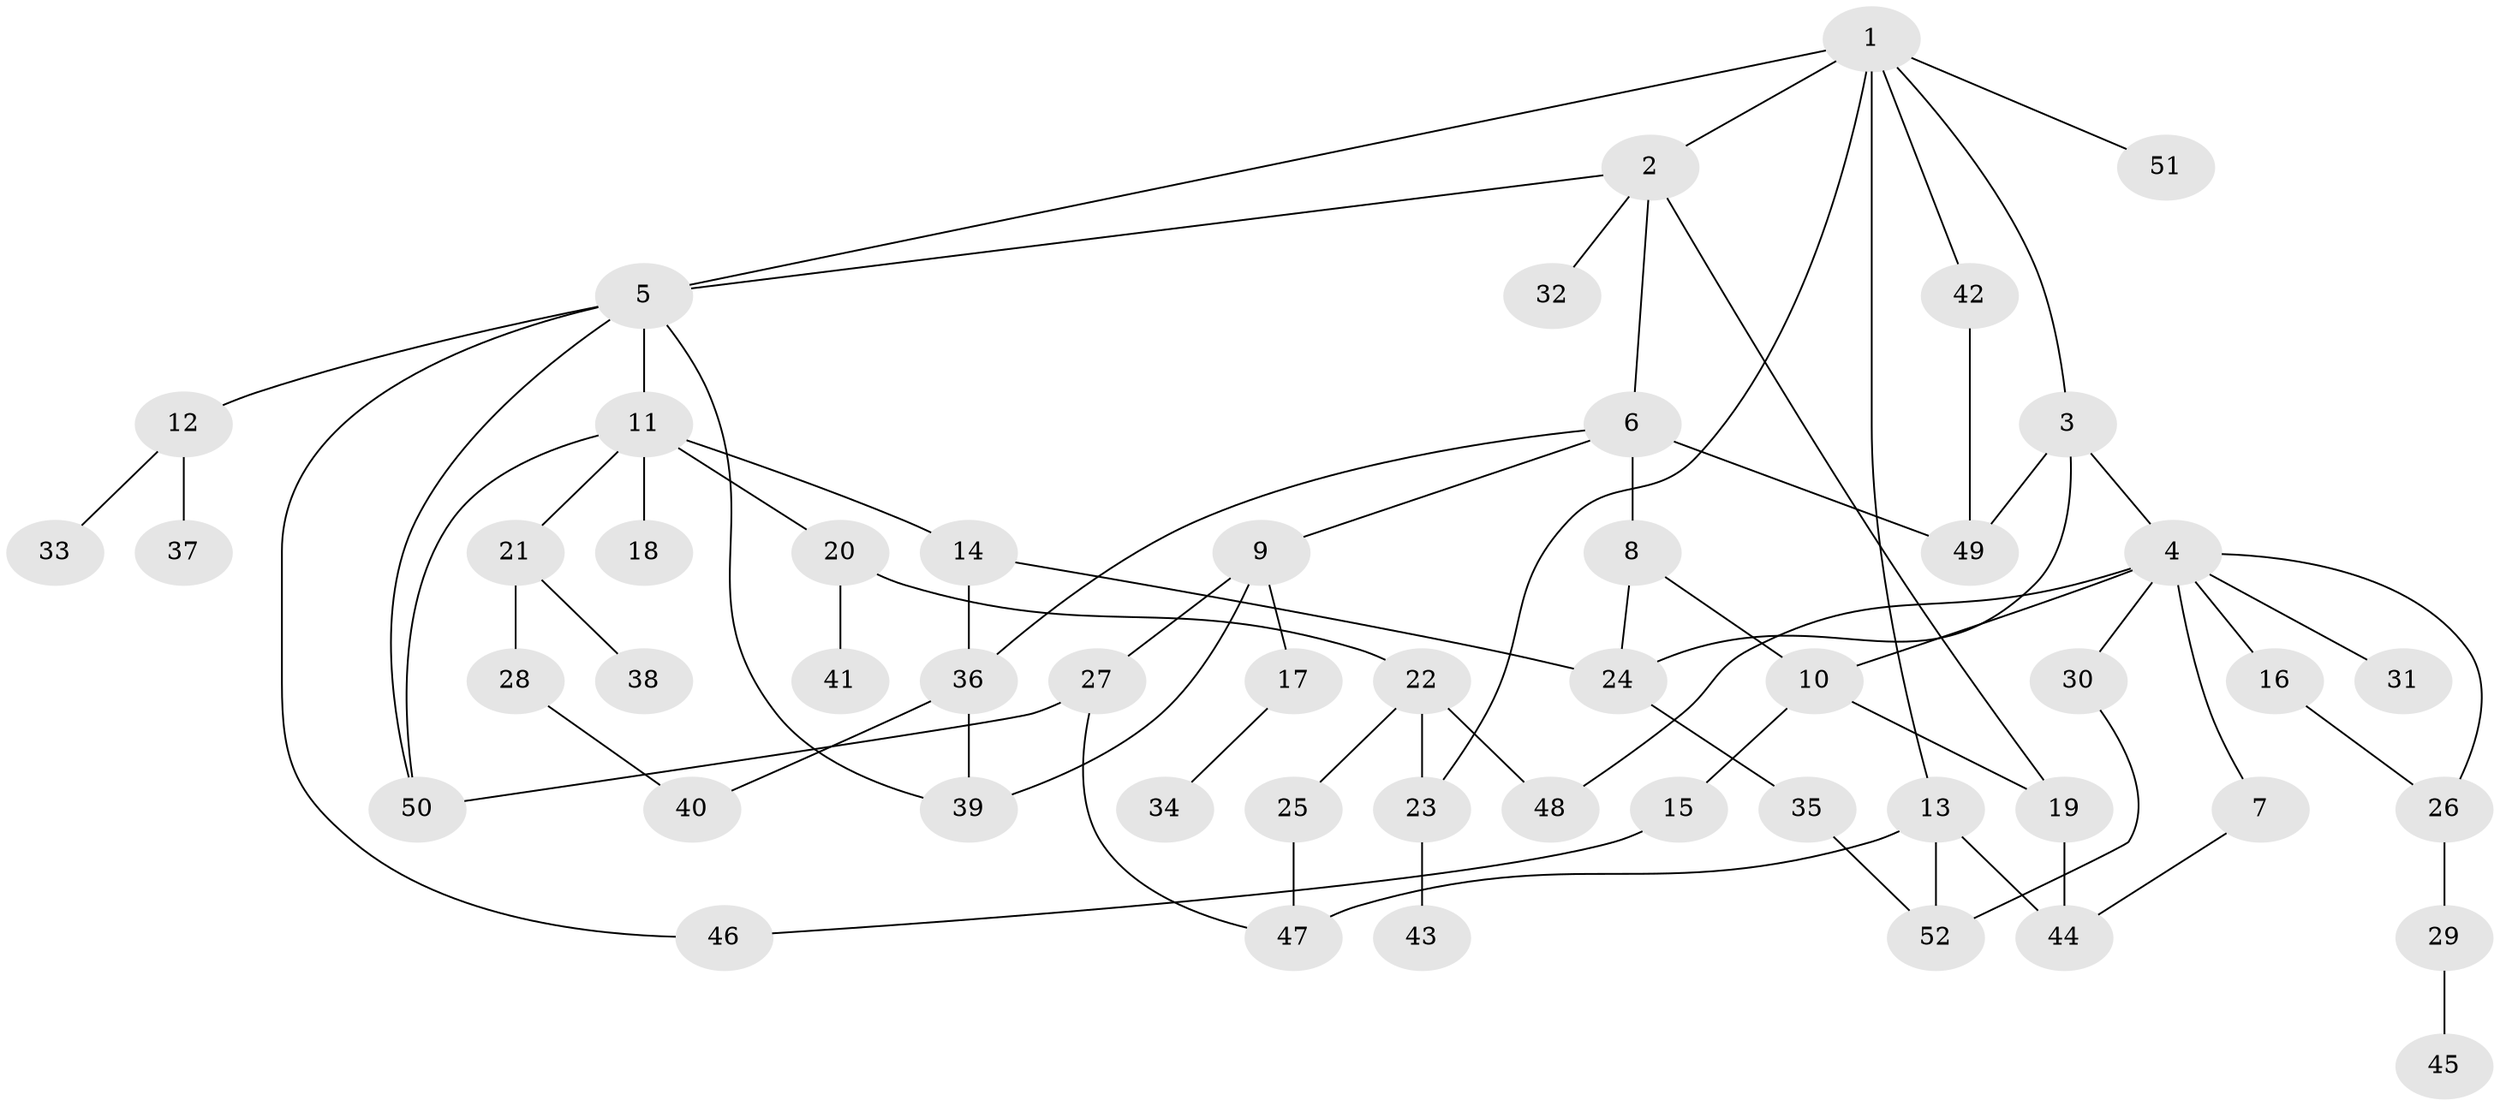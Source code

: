 // coarse degree distribution, {8: 0.05555555555555555, 5: 0.16666666666666666, 7: 0.027777777777777776, 2: 0.2222222222222222, 3: 0.16666666666666666, 4: 0.1111111111111111, 1: 0.25}
// Generated by graph-tools (version 1.1) at 2025/23/03/03/25 07:23:35]
// undirected, 52 vertices, 74 edges
graph export_dot {
graph [start="1"]
  node [color=gray90,style=filled];
  1;
  2;
  3;
  4;
  5;
  6;
  7;
  8;
  9;
  10;
  11;
  12;
  13;
  14;
  15;
  16;
  17;
  18;
  19;
  20;
  21;
  22;
  23;
  24;
  25;
  26;
  27;
  28;
  29;
  30;
  31;
  32;
  33;
  34;
  35;
  36;
  37;
  38;
  39;
  40;
  41;
  42;
  43;
  44;
  45;
  46;
  47;
  48;
  49;
  50;
  51;
  52;
  1 -- 2;
  1 -- 3;
  1 -- 13;
  1 -- 42;
  1 -- 51;
  1 -- 23;
  1 -- 5;
  2 -- 5;
  2 -- 6;
  2 -- 32;
  2 -- 19;
  3 -- 4;
  3 -- 24;
  3 -- 49;
  4 -- 7;
  4 -- 16;
  4 -- 26;
  4 -- 30;
  4 -- 31;
  4 -- 10;
  4 -- 48;
  5 -- 11;
  5 -- 12;
  5 -- 39;
  5 -- 46;
  5 -- 50;
  6 -- 8;
  6 -- 9;
  6 -- 36;
  6 -- 49;
  7 -- 44;
  8 -- 10;
  8 -- 24;
  9 -- 17;
  9 -- 27;
  9 -- 39;
  10 -- 15;
  10 -- 19;
  11 -- 14;
  11 -- 18;
  11 -- 20;
  11 -- 21;
  11 -- 50;
  12 -- 33;
  12 -- 37;
  13 -- 47;
  13 -- 44;
  13 -- 52;
  14 -- 36;
  14 -- 24;
  15 -- 46;
  16 -- 26;
  17 -- 34;
  19 -- 44;
  20 -- 22;
  20 -- 41;
  21 -- 28;
  21 -- 38;
  22 -- 23;
  22 -- 25;
  22 -- 48;
  23 -- 43;
  24 -- 35;
  25 -- 47;
  26 -- 29;
  27 -- 50;
  27 -- 47;
  28 -- 40;
  29 -- 45;
  30 -- 52;
  35 -- 52;
  36 -- 40;
  36 -- 39;
  42 -- 49;
}
